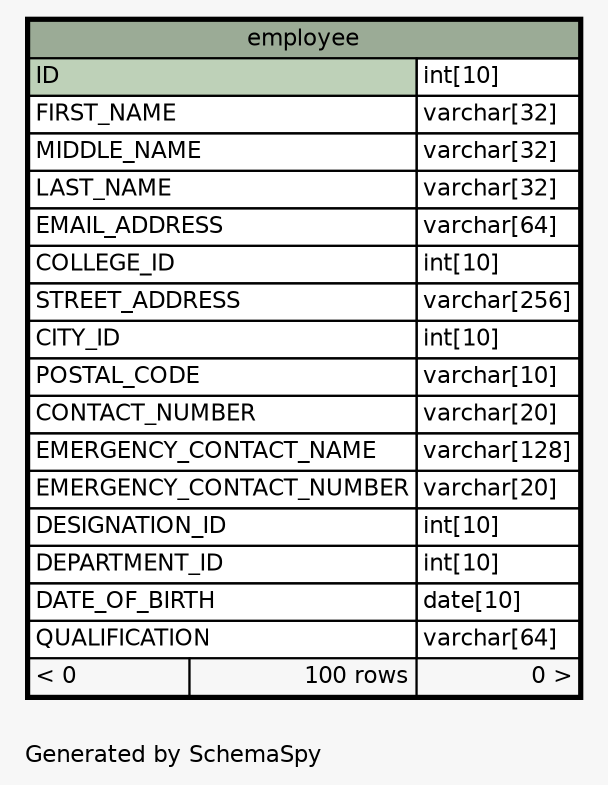 // dot 2.38.0 on Windows 7 6.1
// SchemaSpy rev 590
digraph "oneDegreeRelationshipsDiagram" {
  graph [
    rankdir="RL"
    bgcolor="#f7f7f7"
    label="\nGenerated by SchemaSpy"
    labeljust="l"
    nodesep="0.18"
    ranksep="0.46"
    fontname="Helvetica"
    fontsize="11"
  ];
  node [
    fontname="Helvetica"
    fontsize="11"
    shape="plaintext"
  ];
  edge [
    arrowsize="0.8"
  ];
  "employee" [
    label=<
    <TABLE BORDER="2" CELLBORDER="1" CELLSPACING="0" BGCOLOR="#ffffff">
      <TR><TD COLSPAN="3" BGCOLOR="#9bab96" ALIGN="CENTER">employee</TD></TR>
      <TR><TD PORT="ID" COLSPAN="2" BGCOLOR="#bed1b8" ALIGN="LEFT">ID</TD><TD PORT="ID.type" ALIGN="LEFT">int[10]</TD></TR>
      <TR><TD PORT="FIRST_NAME" COLSPAN="2" ALIGN="LEFT">FIRST_NAME</TD><TD PORT="FIRST_NAME.type" ALIGN="LEFT">varchar[32]</TD></TR>
      <TR><TD PORT="MIDDLE_NAME" COLSPAN="2" ALIGN="LEFT">MIDDLE_NAME</TD><TD PORT="MIDDLE_NAME.type" ALIGN="LEFT">varchar[32]</TD></TR>
      <TR><TD PORT="LAST_NAME" COLSPAN="2" ALIGN="LEFT">LAST_NAME</TD><TD PORT="LAST_NAME.type" ALIGN="LEFT">varchar[32]</TD></TR>
      <TR><TD PORT="EMAIL_ADDRESS" COLSPAN="2" ALIGN="LEFT">EMAIL_ADDRESS</TD><TD PORT="EMAIL_ADDRESS.type" ALIGN="LEFT">varchar[64]</TD></TR>
      <TR><TD PORT="COLLEGE_ID" COLSPAN="2" ALIGN="LEFT">COLLEGE_ID</TD><TD PORT="COLLEGE_ID.type" ALIGN="LEFT">int[10]</TD></TR>
      <TR><TD PORT="STREET_ADDRESS" COLSPAN="2" ALIGN="LEFT">STREET_ADDRESS</TD><TD PORT="STREET_ADDRESS.type" ALIGN="LEFT">varchar[256]</TD></TR>
      <TR><TD PORT="CITY_ID" COLSPAN="2" ALIGN="LEFT">CITY_ID</TD><TD PORT="CITY_ID.type" ALIGN="LEFT">int[10]</TD></TR>
      <TR><TD PORT="POSTAL_CODE" COLSPAN="2" ALIGN="LEFT">POSTAL_CODE</TD><TD PORT="POSTAL_CODE.type" ALIGN="LEFT">varchar[10]</TD></TR>
      <TR><TD PORT="CONTACT_NUMBER" COLSPAN="2" ALIGN="LEFT">CONTACT_NUMBER</TD><TD PORT="CONTACT_NUMBER.type" ALIGN="LEFT">varchar[20]</TD></TR>
      <TR><TD PORT="EMERGENCY_CONTACT_NAME" COLSPAN="2" ALIGN="LEFT">EMERGENCY_CONTACT_NAME</TD><TD PORT="EMERGENCY_CONTACT_NAME.type" ALIGN="LEFT">varchar[128]</TD></TR>
      <TR><TD PORT="EMERGENCY_CONTACT_NUMBER" COLSPAN="2" ALIGN="LEFT">EMERGENCY_CONTACT_NUMBER</TD><TD PORT="EMERGENCY_CONTACT_NUMBER.type" ALIGN="LEFT">varchar[20]</TD></TR>
      <TR><TD PORT="DESIGNATION_ID" COLSPAN="2" ALIGN="LEFT">DESIGNATION_ID</TD><TD PORT="DESIGNATION_ID.type" ALIGN="LEFT">int[10]</TD></TR>
      <TR><TD PORT="DEPARTMENT_ID" COLSPAN="2" ALIGN="LEFT">DEPARTMENT_ID</TD><TD PORT="DEPARTMENT_ID.type" ALIGN="LEFT">int[10]</TD></TR>
      <TR><TD PORT="DATE_OF_BIRTH" COLSPAN="2" ALIGN="LEFT">DATE_OF_BIRTH</TD><TD PORT="DATE_OF_BIRTH.type" ALIGN="LEFT">date[10]</TD></TR>
      <TR><TD PORT="QUALIFICATION" COLSPAN="2" ALIGN="LEFT">QUALIFICATION</TD><TD PORT="QUALIFICATION.type" ALIGN="LEFT">varchar[64]</TD></TR>
      <TR><TD ALIGN="LEFT" BGCOLOR="#f7f7f7">&lt; 0</TD><TD ALIGN="RIGHT" BGCOLOR="#f7f7f7">100 rows</TD><TD ALIGN="RIGHT" BGCOLOR="#f7f7f7">0 &gt;</TD></TR>
    </TABLE>>
    URL="employee.html"
    tooltip="employee"
  ];
}
